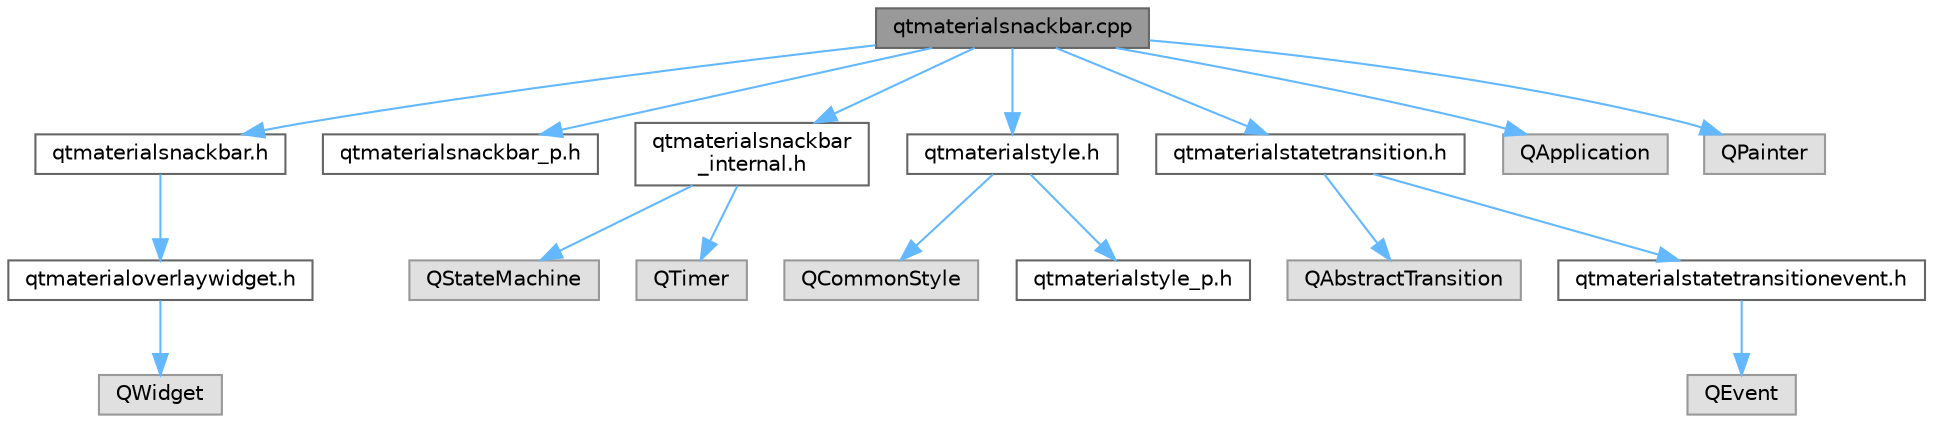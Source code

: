 digraph "qtmaterialsnackbar.cpp"
{
 // LATEX_PDF_SIZE
  bgcolor="transparent";
  edge [fontname=Helvetica,fontsize=10,labelfontname=Helvetica,labelfontsize=10];
  node [fontname=Helvetica,fontsize=10,shape=box,height=0.2,width=0.4];
  Node1 [id="Node000001",label="qtmaterialsnackbar.cpp",height=0.2,width=0.4,color="gray40", fillcolor="grey60", style="filled", fontcolor="black",tooltip="实现 QtMaterialSnackbar 类，提供 Material Design 提示条"];
  Node1 -> Node2 [id="edge1_Node000001_Node000002",color="steelblue1",style="solid",tooltip=" "];
  Node2 [id="Node000002",label="qtmaterialsnackbar.h",height=0.2,width=0.4,color="grey40", fillcolor="white", style="filled",URL="$qtmaterialsnackbar_8h.html",tooltip="定义 QtMaterialSnackbar 类，提供 Material Design 提示条"];
  Node2 -> Node3 [id="edge2_Node000002_Node000003",color="steelblue1",style="solid",tooltip=" "];
  Node3 [id="Node000003",label="qtmaterialoverlaywidget.h",height=0.2,width=0.4,color="grey40", fillcolor="white", style="filled",URL="$qtmaterialoverlaywidget_8h.html",tooltip="定义 QtMaterialOverlayWidget 类，提供覆盖层控件功能"];
  Node3 -> Node4 [id="edge3_Node000003_Node000004",color="steelblue1",style="solid",tooltip=" "];
  Node4 [id="Node000004",label="QWidget",height=0.2,width=0.4,color="grey60", fillcolor="#E0E0E0", style="filled",tooltip=" "];
  Node1 -> Node5 [id="edge4_Node000001_Node000005",color="steelblue1",style="solid",tooltip=" "];
  Node5 [id="Node000005",label="qtmaterialsnackbar_p.h",height=0.2,width=0.4,color="grey40", fillcolor="white", style="filled",URL="$qtmaterialsnackbar__p_8h.html",tooltip="定义 QtMaterialSnackbarPrivate 类，提供 QtMaterialSnackbar 的私有实现"];
  Node1 -> Node6 [id="edge5_Node000001_Node000006",color="steelblue1",style="solid",tooltip=" "];
  Node6 [id="Node000006",label="qtmaterialsnackbar\l_internal.h",height=0.2,width=0.4,color="grey40", fillcolor="white", style="filled",URL="$qtmaterialsnackbar__internal_8h.html",tooltip="定义 QtMaterialSnackbarStateMachine 类，提供提示条状态管理"];
  Node6 -> Node7 [id="edge6_Node000006_Node000007",color="steelblue1",style="solid",tooltip=" "];
  Node7 [id="Node000007",label="QStateMachine",height=0.2,width=0.4,color="grey60", fillcolor="#E0E0E0", style="filled",tooltip=" "];
  Node6 -> Node8 [id="edge7_Node000006_Node000008",color="steelblue1",style="solid",tooltip=" "];
  Node8 [id="Node000008",label="QTimer",height=0.2,width=0.4,color="grey60", fillcolor="#E0E0E0", style="filled",tooltip=" "];
  Node1 -> Node9 [id="edge8_Node000001_Node000009",color="steelblue1",style="solid",tooltip=" "];
  Node9 [id="Node000009",label="qtmaterialstyle.h",height=0.2,width=0.4,color="grey40", fillcolor="white", style="filled",URL="$qtmaterialstyle_8h.html",tooltip="定义 QtMaterialStyle 类，提供 Material Design 风格支持"];
  Node9 -> Node10 [id="edge9_Node000009_Node000010",color="steelblue1",style="solid",tooltip=" "];
  Node10 [id="Node000010",label="QCommonStyle",height=0.2,width=0.4,color="grey60", fillcolor="#E0E0E0", style="filled",tooltip=" "];
  Node9 -> Node11 [id="edge10_Node000009_Node000011",color="steelblue1",style="solid",tooltip=" "];
  Node11 [id="Node000011",label="qtmaterialstyle_p.h",height=0.2,width=0.4,color="grey40", fillcolor="white", style="filled",URL="$qtmaterialstyle__p_8h.html",tooltip="定义 QtMaterialStylePrivate 类，提供 QtMaterialStyle 的私有实现"];
  Node1 -> Node12 [id="edge11_Node000001_Node000012",color="steelblue1",style="solid",tooltip=" "];
  Node12 [id="Node000012",label="qtmaterialstatetransition.h",height=0.2,width=0.4,color="grey40", fillcolor="white", style="filled",URL="$qtmaterialstatetransition_8h.html",tooltip="定义 QtMaterialStateTransition 类，提供状态转换功能"];
  Node12 -> Node13 [id="edge12_Node000012_Node000013",color="steelblue1",style="solid",tooltip=" "];
  Node13 [id="Node000013",label="QAbstractTransition",height=0.2,width=0.4,color="grey60", fillcolor="#E0E0E0", style="filled",tooltip=" "];
  Node12 -> Node14 [id="edge13_Node000012_Node000014",color="steelblue1",style="solid",tooltip=" "];
  Node14 [id="Node000014",label="qtmaterialstatetransitionevent.h",height=0.2,width=0.4,color="grey40", fillcolor="white", style="filled",URL="$qtmaterialstatetransitionevent_8h.html",tooltip="定义 QtMaterialStateTransitionEvent 类和状态转换类型枚举"];
  Node14 -> Node15 [id="edge14_Node000014_Node000015",color="steelblue1",style="solid",tooltip=" "];
  Node15 [id="Node000015",label="QEvent",height=0.2,width=0.4,color="grey60", fillcolor="#E0E0E0", style="filled",tooltip=" "];
  Node1 -> Node16 [id="edge15_Node000001_Node000016",color="steelblue1",style="solid",tooltip=" "];
  Node16 [id="Node000016",label="QApplication",height=0.2,width=0.4,color="grey60", fillcolor="#E0E0E0", style="filled",tooltip=" "];
  Node1 -> Node17 [id="edge16_Node000001_Node000017",color="steelblue1",style="solid",tooltip=" "];
  Node17 [id="Node000017",label="QPainter",height=0.2,width=0.4,color="grey60", fillcolor="#E0E0E0", style="filled",tooltip=" "];
}
